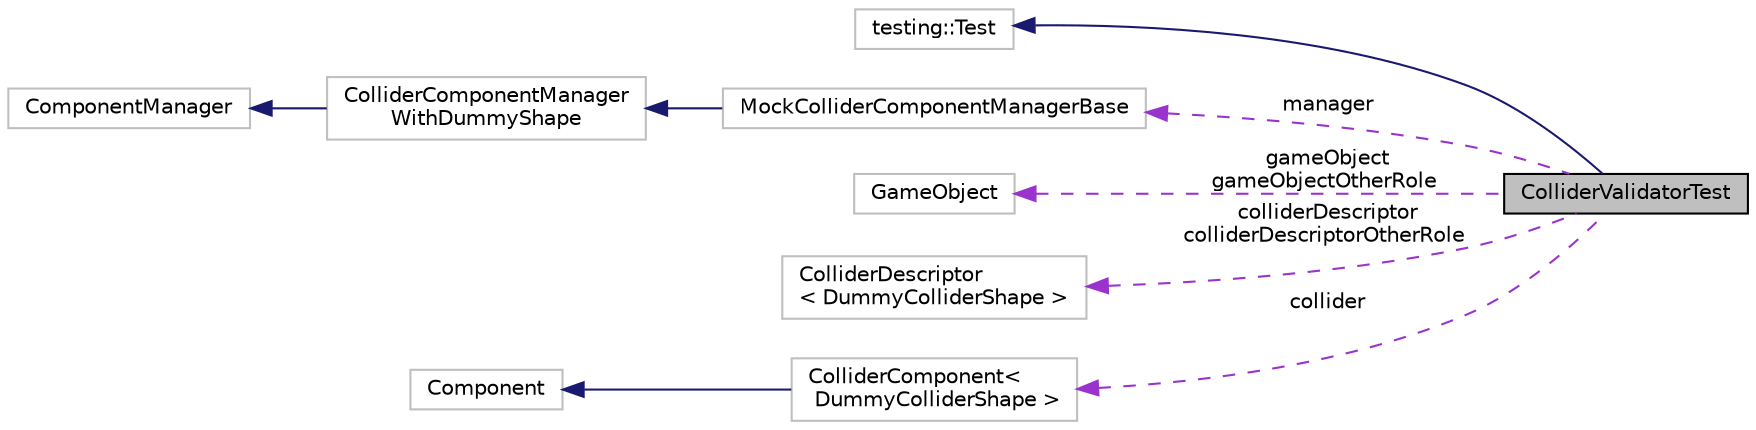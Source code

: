 digraph "ColliderValidatorTest"
{
 // LATEX_PDF_SIZE
  edge [fontname="Helvetica",fontsize="10",labelfontname="Helvetica",labelfontsize="10"];
  node [fontname="Helvetica",fontsize="10",shape=record];
  rankdir="LR";
  Node1 [label="ColliderValidatorTest",height=0.2,width=0.4,color="black", fillcolor="grey75", style="filled", fontcolor="black",tooltip=" "];
  Node2 -> Node1 [dir="back",color="midnightblue",fontsize="10",style="solid",fontname="Helvetica"];
  Node2 [label="testing::Test",height=0.2,width=0.4,color="grey75", fillcolor="white", style="filled",tooltip=" "];
  Node3 -> Node1 [dir="back",color="darkorchid3",fontsize="10",style="dashed",label=" manager" ,fontname="Helvetica"];
  Node3 [label="MockColliderComponentManagerBase",height=0.2,width=0.4,color="grey75", fillcolor="white", style="filled",URL="$struct_mock_collider_component_manager_base.html",tooltip=" "];
  Node4 -> Node3 [dir="back",color="midnightblue",fontsize="10",style="solid",fontname="Helvetica"];
  Node4 [label="ColliderComponentManager\lWithDummyShape",height=0.2,width=0.4,color="grey75", fillcolor="white", style="filled",URL="$class_collider_component_manager_base.html",tooltip=" "];
  Node5 -> Node4 [dir="back",color="midnightblue",fontsize="10",style="solid",fontname="Helvetica"];
  Node5 [label="ComponentManager",height=0.2,width=0.4,color="grey75", fillcolor="white", style="filled",URL="$class_component_manager.html",tooltip=" "];
  Node6 -> Node1 [dir="back",color="darkorchid3",fontsize="10",style="dashed",label=" gameObject\ngameObjectOtherRole" ,fontname="Helvetica"];
  Node6 [label="GameObject",height=0.2,width=0.4,color="grey75", fillcolor="white", style="filled",URL="$struct_game_object.html",tooltip=" "];
  Node7 -> Node1 [dir="back",color="darkorchid3",fontsize="10",style="dashed",label=" colliderDescriptor\ncolliderDescriptorOtherRole" ,fontname="Helvetica"];
  Node7 [label="ColliderDescriptor\l\< DummyColliderShape \>",height=0.2,width=0.4,color="grey75", fillcolor="white", style="filled",URL="$struct_collider_descriptor.html",tooltip=" "];
  Node8 -> Node1 [dir="back",color="darkorchid3",fontsize="10",style="dashed",label=" collider" ,fontname="Helvetica"];
  Node8 [label="ColliderComponent\<\l DummyColliderShape \>",height=0.2,width=0.4,color="grey75", fillcolor="white", style="filled",URL="$class_collider_component.html",tooltip=" "];
  Node9 -> Node8 [dir="back",color="midnightblue",fontsize="10",style="solid",fontname="Helvetica"];
  Node9 [label="Component",height=0.2,width=0.4,color="grey75", fillcolor="white", style="filled",URL="$class_component.html",tooltip=" "];
}
